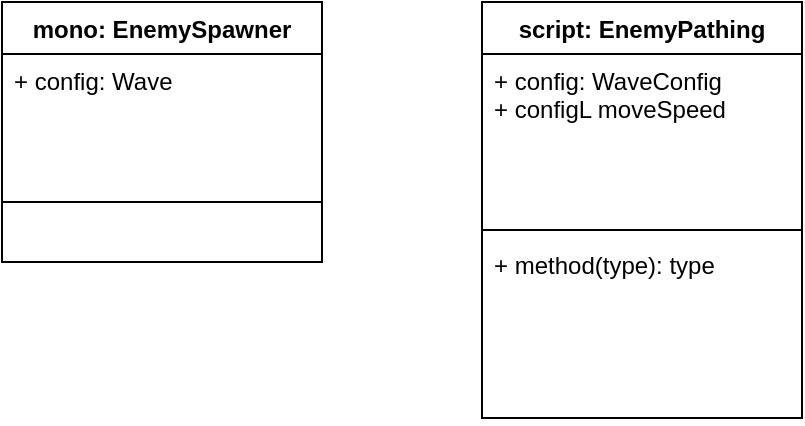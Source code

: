 <mxfile version="12.3.8" type="device" pages="1"><diagram id="69coJAPYUfrjPJ1Vj3Rz" name="Page-1"><mxGraphModel dx="1422" dy="713" grid="1" gridSize="10" guides="1" tooltips="1" connect="1" arrows="1" fold="1" page="1" pageScale="1" pageWidth="827" pageHeight="1169" math="0" shadow="0"><root><mxCell id="0"/><mxCell id="1" parent="0"/><mxCell id="fPEMDK46C726GW6rJm_I-2" value="mono: EnemySpawner" style="swimlane;fontStyle=1;align=center;verticalAlign=top;childLayout=stackLayout;horizontal=1;startSize=26;horizontalStack=0;resizeParent=1;resizeParentMax=0;resizeLast=0;collapsible=1;marginBottom=0;" vertex="1" parent="1"><mxGeometry x="60" y="80" width="160" height="130" as="geometry"/></mxCell><mxCell id="fPEMDK46C726GW6rJm_I-3" value="+ config: Wave" style="text;strokeColor=none;fillColor=none;align=left;verticalAlign=top;spacingLeft=4;spacingRight=4;overflow=hidden;rotatable=0;points=[[0,0.5],[1,0.5]];portConstraint=eastwest;fontStyle=0" vertex="1" parent="fPEMDK46C726GW6rJm_I-2"><mxGeometry y="26" width="160" height="44" as="geometry"/></mxCell><mxCell id="fPEMDK46C726GW6rJm_I-4" value="" style="line;strokeWidth=1;fillColor=none;align=left;verticalAlign=middle;spacingTop=-1;spacingLeft=3;spacingRight=3;rotatable=0;labelPosition=right;points=[];portConstraint=eastwest;" vertex="1" parent="fPEMDK46C726GW6rJm_I-2"><mxGeometry y="70" width="160" height="60" as="geometry"/></mxCell><mxCell id="fPEMDK46C726GW6rJm_I-6" value="script: EnemyPathing" style="swimlane;fontStyle=1;align=center;verticalAlign=top;childLayout=stackLayout;horizontal=1;startSize=26;horizontalStack=0;resizeParent=1;resizeParentMax=0;resizeLast=0;collapsible=1;marginBottom=0;" vertex="1" parent="1"><mxGeometry x="300" y="80" width="160" height="208" as="geometry"/></mxCell><mxCell id="fPEMDK46C726GW6rJm_I-7" value="+ config: WaveConfig&#10;+ configL moveSpeed&#10;" style="text;strokeColor=none;fillColor=none;align=left;verticalAlign=top;spacingLeft=4;spacingRight=4;overflow=hidden;rotatable=0;points=[[0,0.5],[1,0.5]];portConstraint=eastwest;fontStyle=0" vertex="1" parent="fPEMDK46C726GW6rJm_I-6"><mxGeometry y="26" width="160" height="84" as="geometry"/></mxCell><mxCell id="fPEMDK46C726GW6rJm_I-8" value="" style="line;strokeWidth=1;fillColor=none;align=left;verticalAlign=middle;spacingTop=-1;spacingLeft=3;spacingRight=3;rotatable=0;labelPosition=right;points=[];portConstraint=eastwest;" vertex="1" parent="fPEMDK46C726GW6rJm_I-6"><mxGeometry y="110" width="160" height="8" as="geometry"/></mxCell><mxCell id="fPEMDK46C726GW6rJm_I-9" value="+ method(type): type" style="text;strokeColor=none;fillColor=none;align=left;verticalAlign=top;spacingLeft=4;spacingRight=4;overflow=hidden;rotatable=0;points=[[0,0.5],[1,0.5]];portConstraint=eastwest;" vertex="1" parent="fPEMDK46C726GW6rJm_I-6"><mxGeometry y="118" width="160" height="90" as="geometry"/></mxCell></root></mxGraphModel></diagram></mxfile>